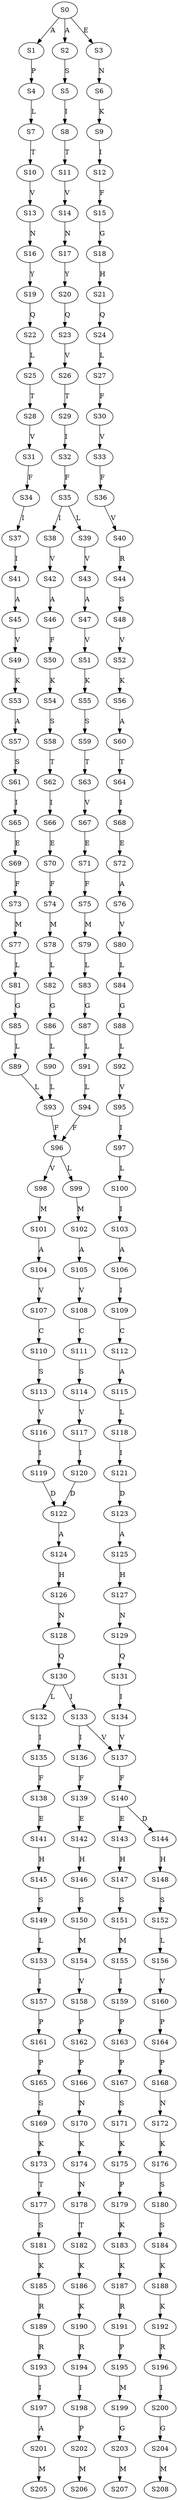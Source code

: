 strict digraph  {
	S0 -> S1 [ label = A ];
	S0 -> S2 [ label = A ];
	S0 -> S3 [ label = E ];
	S1 -> S4 [ label = P ];
	S2 -> S5 [ label = S ];
	S3 -> S6 [ label = N ];
	S4 -> S7 [ label = L ];
	S5 -> S8 [ label = I ];
	S6 -> S9 [ label = K ];
	S7 -> S10 [ label = T ];
	S8 -> S11 [ label = T ];
	S9 -> S12 [ label = I ];
	S10 -> S13 [ label = V ];
	S11 -> S14 [ label = V ];
	S12 -> S15 [ label = F ];
	S13 -> S16 [ label = N ];
	S14 -> S17 [ label = N ];
	S15 -> S18 [ label = G ];
	S16 -> S19 [ label = Y ];
	S17 -> S20 [ label = Y ];
	S18 -> S21 [ label = H ];
	S19 -> S22 [ label = Q ];
	S20 -> S23 [ label = Q ];
	S21 -> S24 [ label = Q ];
	S22 -> S25 [ label = L ];
	S23 -> S26 [ label = V ];
	S24 -> S27 [ label = L ];
	S25 -> S28 [ label = T ];
	S26 -> S29 [ label = T ];
	S27 -> S30 [ label = F ];
	S28 -> S31 [ label = V ];
	S29 -> S32 [ label = I ];
	S30 -> S33 [ label = V ];
	S31 -> S34 [ label = F ];
	S32 -> S35 [ label = F ];
	S33 -> S36 [ label = F ];
	S34 -> S37 [ label = I ];
	S35 -> S38 [ label = I ];
	S35 -> S39 [ label = L ];
	S36 -> S40 [ label = V ];
	S37 -> S41 [ label = I ];
	S38 -> S42 [ label = V ];
	S39 -> S43 [ label = V ];
	S40 -> S44 [ label = R ];
	S41 -> S45 [ label = A ];
	S42 -> S46 [ label = A ];
	S43 -> S47 [ label = A ];
	S44 -> S48 [ label = S ];
	S45 -> S49 [ label = V ];
	S46 -> S50 [ label = F ];
	S47 -> S51 [ label = V ];
	S48 -> S52 [ label = V ];
	S49 -> S53 [ label = K ];
	S50 -> S54 [ label = K ];
	S51 -> S55 [ label = K ];
	S52 -> S56 [ label = K ];
	S53 -> S57 [ label = A ];
	S54 -> S58 [ label = S ];
	S55 -> S59 [ label = S ];
	S56 -> S60 [ label = A ];
	S57 -> S61 [ label = S ];
	S58 -> S62 [ label = T ];
	S59 -> S63 [ label = T ];
	S60 -> S64 [ label = T ];
	S61 -> S65 [ label = I ];
	S62 -> S66 [ label = I ];
	S63 -> S67 [ label = V ];
	S64 -> S68 [ label = I ];
	S65 -> S69 [ label = E ];
	S66 -> S70 [ label = E ];
	S67 -> S71 [ label = E ];
	S68 -> S72 [ label = E ];
	S69 -> S73 [ label = F ];
	S70 -> S74 [ label = F ];
	S71 -> S75 [ label = F ];
	S72 -> S76 [ label = A ];
	S73 -> S77 [ label = M ];
	S74 -> S78 [ label = M ];
	S75 -> S79 [ label = M ];
	S76 -> S80 [ label = V ];
	S77 -> S81 [ label = L ];
	S78 -> S82 [ label = L ];
	S79 -> S83 [ label = L ];
	S80 -> S84 [ label = L ];
	S81 -> S85 [ label = G ];
	S82 -> S86 [ label = G ];
	S83 -> S87 [ label = G ];
	S84 -> S88 [ label = G ];
	S85 -> S89 [ label = L ];
	S86 -> S90 [ label = L ];
	S87 -> S91 [ label = L ];
	S88 -> S92 [ label = L ];
	S89 -> S93 [ label = L ];
	S90 -> S93 [ label = L ];
	S91 -> S94 [ label = L ];
	S92 -> S95 [ label = V ];
	S93 -> S96 [ label = F ];
	S94 -> S96 [ label = F ];
	S95 -> S97 [ label = I ];
	S96 -> S98 [ label = V ];
	S96 -> S99 [ label = L ];
	S97 -> S100 [ label = L ];
	S98 -> S101 [ label = M ];
	S99 -> S102 [ label = M ];
	S100 -> S103 [ label = I ];
	S101 -> S104 [ label = A ];
	S102 -> S105 [ label = A ];
	S103 -> S106 [ label = A ];
	S104 -> S107 [ label = V ];
	S105 -> S108 [ label = V ];
	S106 -> S109 [ label = I ];
	S107 -> S110 [ label = C ];
	S108 -> S111 [ label = C ];
	S109 -> S112 [ label = C ];
	S110 -> S113 [ label = S ];
	S111 -> S114 [ label = S ];
	S112 -> S115 [ label = A ];
	S113 -> S116 [ label = V ];
	S114 -> S117 [ label = V ];
	S115 -> S118 [ label = L ];
	S116 -> S119 [ label = I ];
	S117 -> S120 [ label = I ];
	S118 -> S121 [ label = I ];
	S119 -> S122 [ label = D ];
	S120 -> S122 [ label = D ];
	S121 -> S123 [ label = D ];
	S122 -> S124 [ label = A ];
	S123 -> S125 [ label = A ];
	S124 -> S126 [ label = H ];
	S125 -> S127 [ label = H ];
	S126 -> S128 [ label = N ];
	S127 -> S129 [ label = N ];
	S128 -> S130 [ label = Q ];
	S129 -> S131 [ label = Q ];
	S130 -> S132 [ label = L ];
	S130 -> S133 [ label = I ];
	S131 -> S134 [ label = I ];
	S132 -> S135 [ label = I ];
	S133 -> S136 [ label = I ];
	S133 -> S137 [ label = V ];
	S134 -> S137 [ label = V ];
	S135 -> S138 [ label = F ];
	S136 -> S139 [ label = F ];
	S137 -> S140 [ label = F ];
	S138 -> S141 [ label = E ];
	S139 -> S142 [ label = E ];
	S140 -> S143 [ label = E ];
	S140 -> S144 [ label = D ];
	S141 -> S145 [ label = H ];
	S142 -> S146 [ label = H ];
	S143 -> S147 [ label = H ];
	S144 -> S148 [ label = H ];
	S145 -> S149 [ label = S ];
	S146 -> S150 [ label = S ];
	S147 -> S151 [ label = S ];
	S148 -> S152 [ label = S ];
	S149 -> S153 [ label = L ];
	S150 -> S154 [ label = M ];
	S151 -> S155 [ label = M ];
	S152 -> S156 [ label = L ];
	S153 -> S157 [ label = I ];
	S154 -> S158 [ label = V ];
	S155 -> S159 [ label = I ];
	S156 -> S160 [ label = V ];
	S157 -> S161 [ label = P ];
	S158 -> S162 [ label = P ];
	S159 -> S163 [ label = P ];
	S160 -> S164 [ label = P ];
	S161 -> S165 [ label = P ];
	S162 -> S166 [ label = P ];
	S163 -> S167 [ label = P ];
	S164 -> S168 [ label = P ];
	S165 -> S169 [ label = S ];
	S166 -> S170 [ label = N ];
	S167 -> S171 [ label = S ];
	S168 -> S172 [ label = N ];
	S169 -> S173 [ label = K ];
	S170 -> S174 [ label = K ];
	S171 -> S175 [ label = K ];
	S172 -> S176 [ label = K ];
	S173 -> S177 [ label = T ];
	S174 -> S178 [ label = N ];
	S175 -> S179 [ label = P ];
	S176 -> S180 [ label = S ];
	S177 -> S181 [ label = S ];
	S178 -> S182 [ label = T ];
	S179 -> S183 [ label = K ];
	S180 -> S184 [ label = S ];
	S181 -> S185 [ label = K ];
	S182 -> S186 [ label = K ];
	S183 -> S187 [ label = K ];
	S184 -> S188 [ label = K ];
	S185 -> S189 [ label = R ];
	S186 -> S190 [ label = K ];
	S187 -> S191 [ label = R ];
	S188 -> S192 [ label = K ];
	S189 -> S193 [ label = R ];
	S190 -> S194 [ label = R ];
	S191 -> S195 [ label = P ];
	S192 -> S196 [ label = R ];
	S193 -> S197 [ label = I ];
	S194 -> S198 [ label = I ];
	S195 -> S199 [ label = M ];
	S196 -> S200 [ label = I ];
	S197 -> S201 [ label = A ];
	S198 -> S202 [ label = P ];
	S199 -> S203 [ label = G ];
	S200 -> S204 [ label = G ];
	S201 -> S205 [ label = M ];
	S202 -> S206 [ label = M ];
	S203 -> S207 [ label = M ];
	S204 -> S208 [ label = M ];
}
